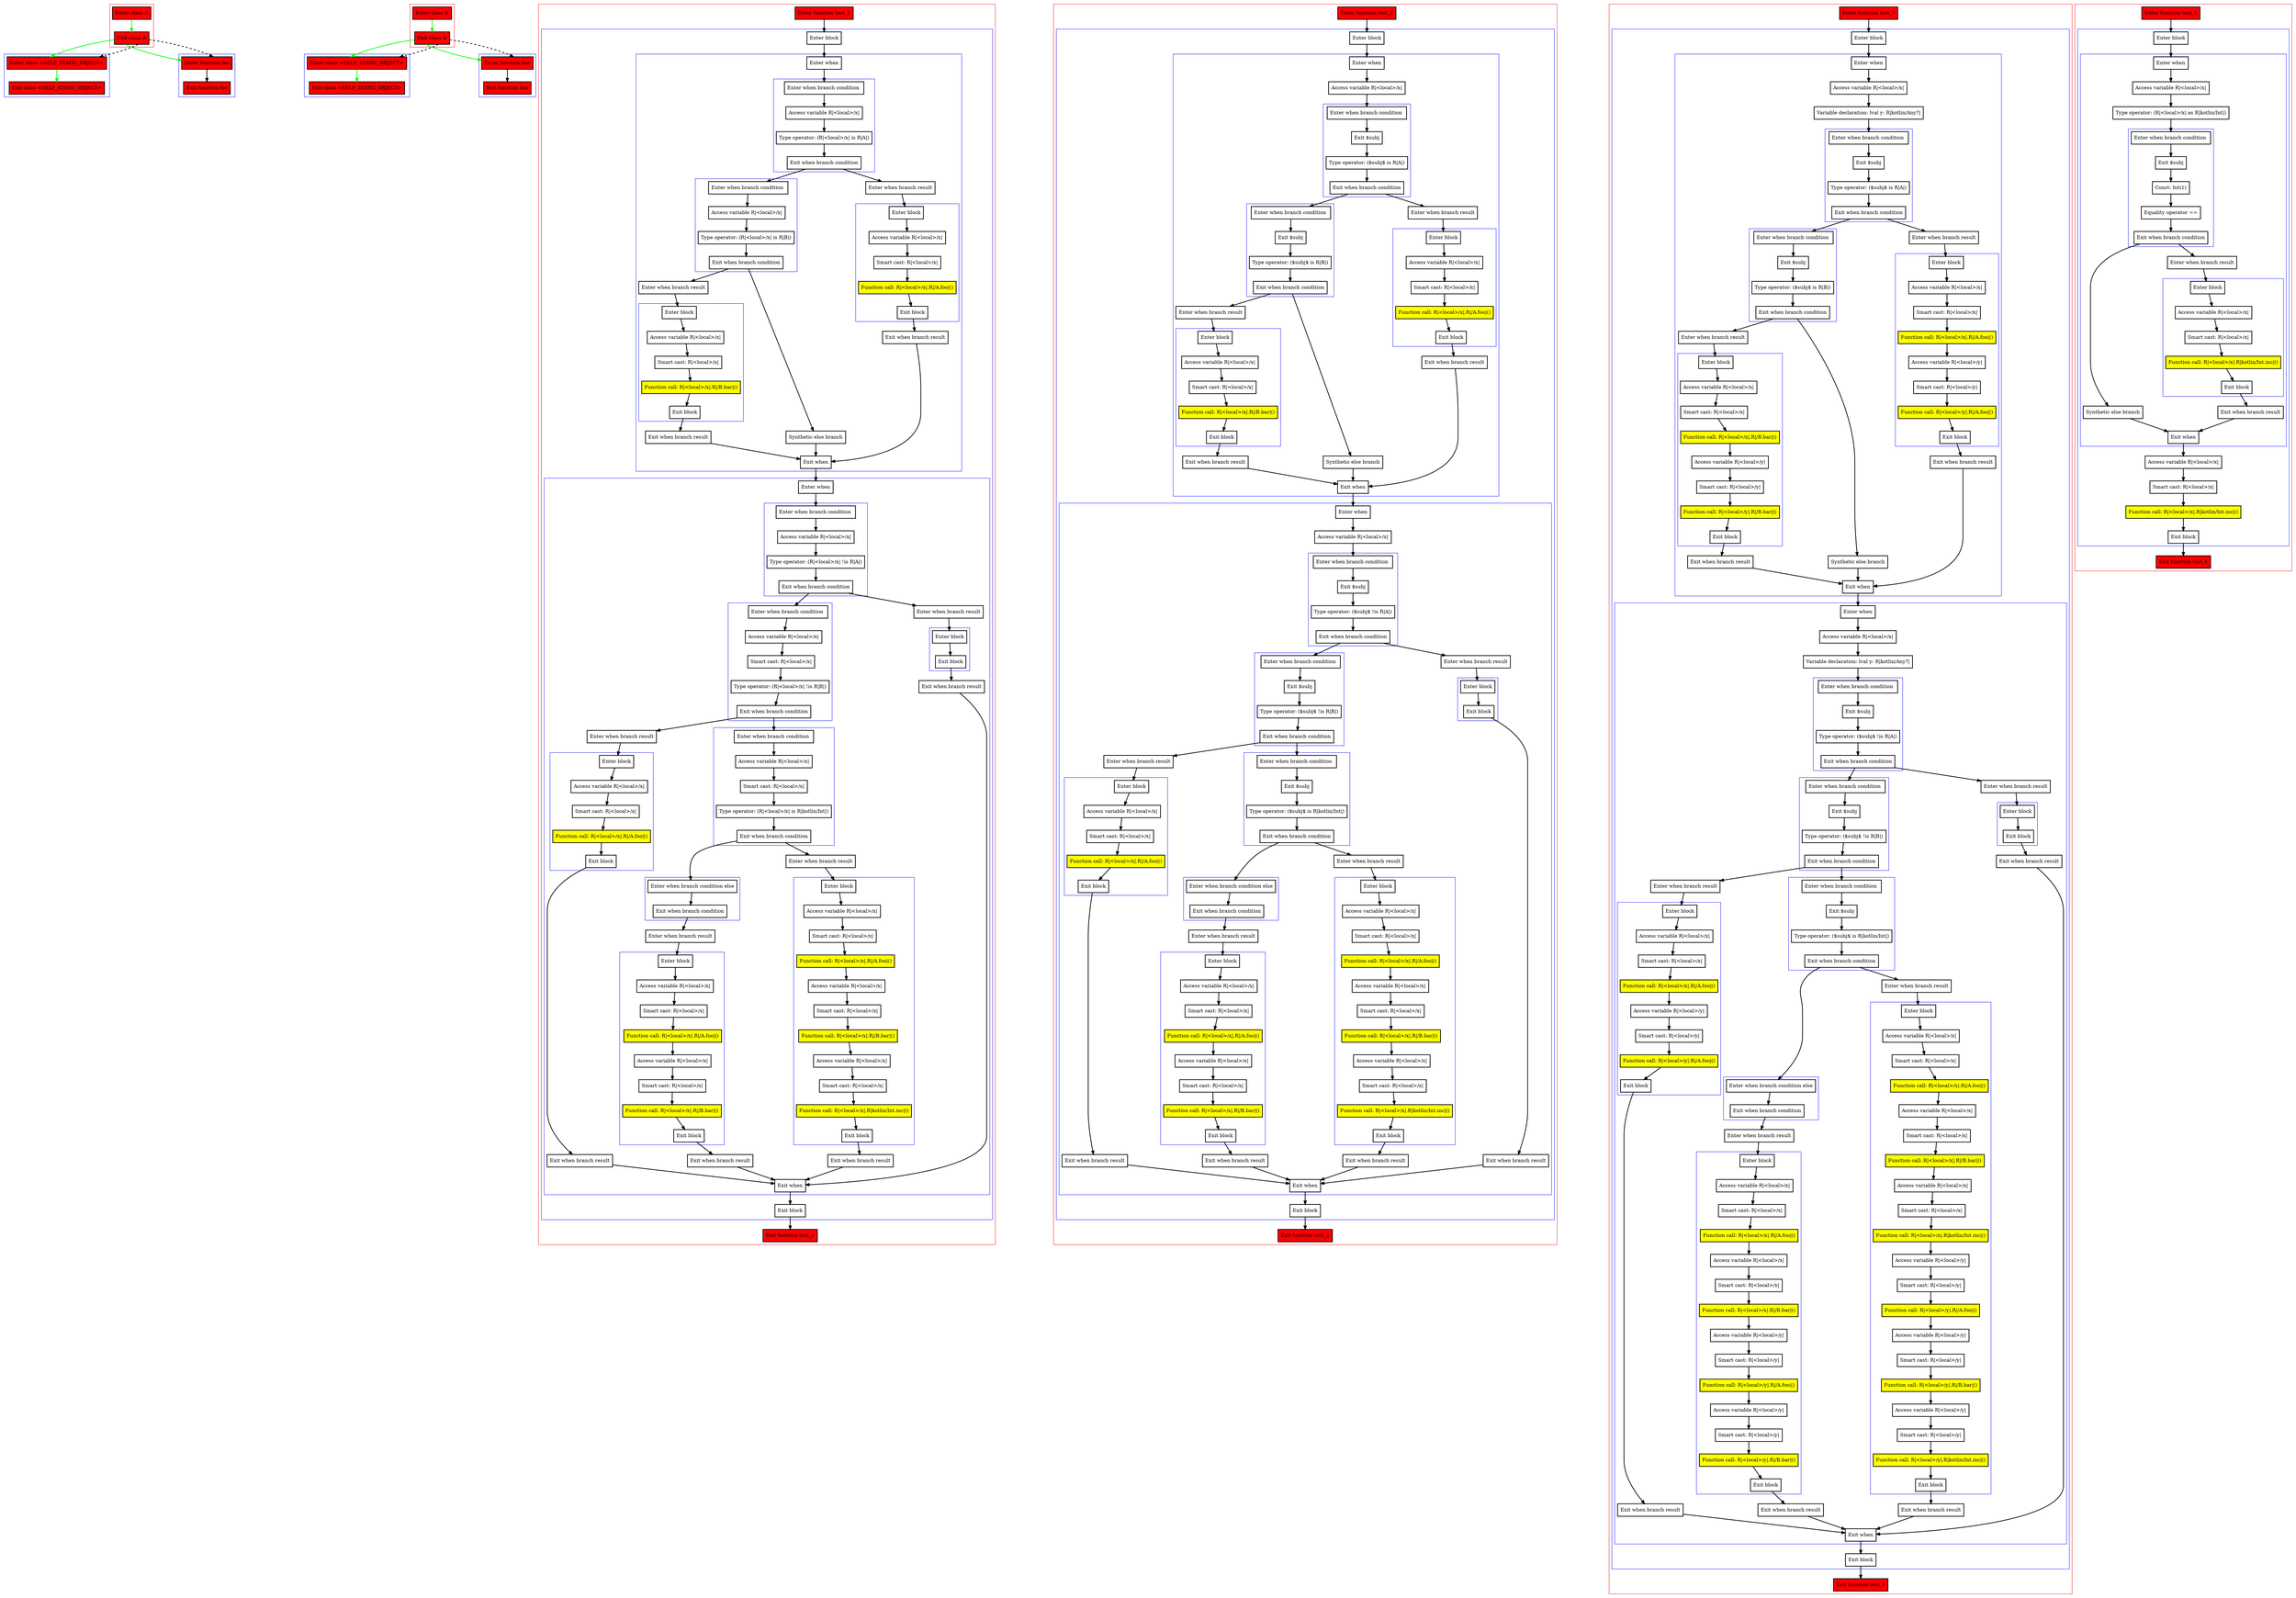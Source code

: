 digraph when_kt {
    graph [nodesep=3]
    node [shape=box penwidth=2]
    edge [penwidth=2]

    subgraph cluster_0 {
        color=red
        0 [label="Enter class A" style="filled" fillcolor=red];
        1 [label="Exit class A" style="filled" fillcolor=red];
    }
    subgraph cluster_1 {
        color=blue
        2 [label="Enter class <SELF_STATIC_OBJECT>" style="filled" fillcolor=red];
        3 [label="Exit class <SELF_STATIC_OBJECT>" style="filled" fillcolor=red];
    }
    subgraph cluster_2 {
        color=blue
        4 [label="Enter function foo" style="filled" fillcolor=red];
        5 [label="Exit function foo" style="filled" fillcolor=red];
    }
    0 -> {1} [color=green];
    1 -> {2 4} [color=green];
    1 -> {2 4} [style=dashed];
    2 -> {3} [color=green];
    4 -> {5};

    subgraph cluster_3 {
        color=red
        6 [label="Enter class B" style="filled" fillcolor=red];
        7 [label="Exit class B" style="filled" fillcolor=red];
    }
    subgraph cluster_4 {
        color=blue
        8 [label="Enter class <SELF_STATIC_OBJECT>" style="filled" fillcolor=red];
        9 [label="Exit class <SELF_STATIC_OBJECT>" style="filled" fillcolor=red];
    }
    subgraph cluster_5 {
        color=blue
        10 [label="Enter function bar" style="filled" fillcolor=red];
        11 [label="Exit function bar" style="filled" fillcolor=red];
    }
    6 -> {7} [color=green];
    7 -> {8 10} [color=green];
    7 -> {8 10} [style=dashed];
    8 -> {9} [color=green];
    10 -> {11};

    subgraph cluster_6 {
        color=red
        12 [label="Enter function test_1" style="filled" fillcolor=red];
        subgraph cluster_7 {
            color=blue
            13 [label="Enter block"];
            subgraph cluster_8 {
                color=blue
                14 [label="Enter when"];
                subgraph cluster_9 {
                    color=blue
                    15 [label="Enter when branch condition "];
                    16 [label="Access variable R|<local>/x|"];
                    17 [label="Type operator: (R|<local>/x| is R|A|)"];
                    18 [label="Exit when branch condition"];
                }
                subgraph cluster_10 {
                    color=blue
                    19 [label="Enter when branch condition "];
                    20 [label="Access variable R|<local>/x|"];
                    21 [label="Type operator: (R|<local>/x| is R|B|)"];
                    22 [label="Exit when branch condition"];
                }
                23 [label="Synthetic else branch"];
                24 [label="Enter when branch result"];
                subgraph cluster_11 {
                    color=blue
                    25 [label="Enter block"];
                    26 [label="Access variable R|<local>/x|"];
                    27 [label="Smart cast: R|<local>/x|"];
                    28 [label="Function call: R|<local>/x|.R|/B.bar|()" style="filled" fillcolor=yellow];
                    29 [label="Exit block"];
                }
                30 [label="Exit when branch result"];
                31 [label="Enter when branch result"];
                subgraph cluster_12 {
                    color=blue
                    32 [label="Enter block"];
                    33 [label="Access variable R|<local>/x|"];
                    34 [label="Smart cast: R|<local>/x|"];
                    35 [label="Function call: R|<local>/x|.R|/A.foo|()" style="filled" fillcolor=yellow];
                    36 [label="Exit block"];
                }
                37 [label="Exit when branch result"];
                38 [label="Exit when"];
            }
            subgraph cluster_13 {
                color=blue
                39 [label="Enter when"];
                subgraph cluster_14 {
                    color=blue
                    40 [label="Enter when branch condition "];
                    41 [label="Access variable R|<local>/x|"];
                    42 [label="Type operator: (R|<local>/x| !is R|A|)"];
                    43 [label="Exit when branch condition"];
                }
                subgraph cluster_15 {
                    color=blue
                    44 [label="Enter when branch condition "];
                    45 [label="Access variable R|<local>/x|"];
                    46 [label="Smart cast: R|<local>/x|"];
                    47 [label="Type operator: (R|<local>/x| !is R|B|)"];
                    48 [label="Exit when branch condition"];
                }
                subgraph cluster_16 {
                    color=blue
                    49 [label="Enter when branch condition "];
                    50 [label="Access variable R|<local>/x|"];
                    51 [label="Smart cast: R|<local>/x|"];
                    52 [label="Type operator: (R|<local>/x| is R|kotlin/Int|)"];
                    53 [label="Exit when branch condition"];
                }
                subgraph cluster_17 {
                    color=blue
                    54 [label="Enter when branch condition else"];
                    55 [label="Exit when branch condition"];
                }
                56 [label="Enter when branch result"];
                subgraph cluster_18 {
                    color=blue
                    57 [label="Enter block"];
                    58 [label="Access variable R|<local>/x|"];
                    59 [label="Smart cast: R|<local>/x|"];
                    60 [label="Function call: R|<local>/x|.R|/A.foo|()" style="filled" fillcolor=yellow];
                    61 [label="Access variable R|<local>/x|"];
                    62 [label="Smart cast: R|<local>/x|"];
                    63 [label="Function call: R|<local>/x|.R|/B.bar|()" style="filled" fillcolor=yellow];
                    64 [label="Exit block"];
                }
                65 [label="Exit when branch result"];
                66 [label="Enter when branch result"];
                subgraph cluster_19 {
                    color=blue
                    67 [label="Enter block"];
                    68 [label="Access variable R|<local>/x|"];
                    69 [label="Smart cast: R|<local>/x|"];
                    70 [label="Function call: R|<local>/x|.R|/A.foo|()" style="filled" fillcolor=yellow];
                    71 [label="Access variable R|<local>/x|"];
                    72 [label="Smart cast: R|<local>/x|"];
                    73 [label="Function call: R|<local>/x|.R|/B.bar|()" style="filled" fillcolor=yellow];
                    74 [label="Access variable R|<local>/x|"];
                    75 [label="Smart cast: R|<local>/x|"];
                    76 [label="Function call: R|<local>/x|.R|kotlin/Int.inc|()" style="filled" fillcolor=yellow];
                    77 [label="Exit block"];
                }
                78 [label="Exit when branch result"];
                79 [label="Enter when branch result"];
                subgraph cluster_20 {
                    color=blue
                    80 [label="Enter block"];
                    81 [label="Access variable R|<local>/x|"];
                    82 [label="Smart cast: R|<local>/x|"];
                    83 [label="Function call: R|<local>/x|.R|/A.foo|()" style="filled" fillcolor=yellow];
                    84 [label="Exit block"];
                }
                85 [label="Exit when branch result"];
                86 [label="Enter when branch result"];
                subgraph cluster_21 {
                    color=blue
                    87 [label="Enter block"];
                    88 [label="Exit block"];
                }
                89 [label="Exit when branch result"];
                90 [label="Exit when"];
            }
            91 [label="Exit block"];
        }
        92 [label="Exit function test_1" style="filled" fillcolor=red];
    }
    12 -> {13};
    13 -> {14};
    14 -> {15};
    15 -> {16};
    16 -> {17};
    17 -> {18};
    18 -> {19 31};
    19 -> {20};
    20 -> {21};
    21 -> {22};
    22 -> {23 24};
    23 -> {38};
    24 -> {25};
    25 -> {26};
    26 -> {27};
    27 -> {28};
    28 -> {29};
    29 -> {30};
    30 -> {38};
    31 -> {32};
    32 -> {33};
    33 -> {34};
    34 -> {35};
    35 -> {36};
    36 -> {37};
    37 -> {38};
    38 -> {39};
    39 -> {40};
    40 -> {41};
    41 -> {42};
    42 -> {43};
    43 -> {44 86};
    44 -> {45};
    45 -> {46};
    46 -> {47};
    47 -> {48};
    48 -> {49 79};
    49 -> {50};
    50 -> {51};
    51 -> {52};
    52 -> {53};
    53 -> {54 66};
    54 -> {55};
    55 -> {56};
    56 -> {57};
    57 -> {58};
    58 -> {59};
    59 -> {60};
    60 -> {61};
    61 -> {62};
    62 -> {63};
    63 -> {64};
    64 -> {65};
    65 -> {90};
    66 -> {67};
    67 -> {68};
    68 -> {69};
    69 -> {70};
    70 -> {71};
    71 -> {72};
    72 -> {73};
    73 -> {74};
    74 -> {75};
    75 -> {76};
    76 -> {77};
    77 -> {78};
    78 -> {90};
    79 -> {80};
    80 -> {81};
    81 -> {82};
    82 -> {83};
    83 -> {84};
    84 -> {85};
    85 -> {90};
    86 -> {87};
    87 -> {88};
    88 -> {89};
    89 -> {90};
    90 -> {91};
    91 -> {92};

    subgraph cluster_22 {
        color=red
        93 [label="Enter function test_2" style="filled" fillcolor=red];
        subgraph cluster_23 {
            color=blue
            94 [label="Enter block"];
            subgraph cluster_24 {
                color=blue
                95 [label="Enter when"];
                96 [label="Access variable R|<local>/x|"];
                subgraph cluster_25 {
                    color=blue
                    97 [label="Enter when branch condition "];
                    98 [label="Exit $subj"];
                    99 [label="Type operator: ($subj$ is R|A|)"];
                    100 [label="Exit when branch condition"];
                }
                subgraph cluster_26 {
                    color=blue
                    101 [label="Enter when branch condition "];
                    102 [label="Exit $subj"];
                    103 [label="Type operator: ($subj$ is R|B|)"];
                    104 [label="Exit when branch condition"];
                }
                105 [label="Synthetic else branch"];
                106 [label="Enter when branch result"];
                subgraph cluster_27 {
                    color=blue
                    107 [label="Enter block"];
                    108 [label="Access variable R|<local>/x|"];
                    109 [label="Smart cast: R|<local>/x|"];
                    110 [label="Function call: R|<local>/x|.R|/B.bar|()" style="filled" fillcolor=yellow];
                    111 [label="Exit block"];
                }
                112 [label="Exit when branch result"];
                113 [label="Enter when branch result"];
                subgraph cluster_28 {
                    color=blue
                    114 [label="Enter block"];
                    115 [label="Access variable R|<local>/x|"];
                    116 [label="Smart cast: R|<local>/x|"];
                    117 [label="Function call: R|<local>/x|.R|/A.foo|()" style="filled" fillcolor=yellow];
                    118 [label="Exit block"];
                }
                119 [label="Exit when branch result"];
                120 [label="Exit when"];
            }
            subgraph cluster_29 {
                color=blue
                121 [label="Enter when"];
                122 [label="Access variable R|<local>/x|"];
                subgraph cluster_30 {
                    color=blue
                    123 [label="Enter when branch condition "];
                    124 [label="Exit $subj"];
                    125 [label="Type operator: ($subj$ !is R|A|)"];
                    126 [label="Exit when branch condition"];
                }
                subgraph cluster_31 {
                    color=blue
                    127 [label="Enter when branch condition "];
                    128 [label="Exit $subj"];
                    129 [label="Type operator: ($subj$ !is R|B|)"];
                    130 [label="Exit when branch condition"];
                }
                subgraph cluster_32 {
                    color=blue
                    131 [label="Enter when branch condition "];
                    132 [label="Exit $subj"];
                    133 [label="Type operator: ($subj$ is R|kotlin/Int|)"];
                    134 [label="Exit when branch condition"];
                }
                subgraph cluster_33 {
                    color=blue
                    135 [label="Enter when branch condition else"];
                    136 [label="Exit when branch condition"];
                }
                137 [label="Enter when branch result"];
                subgraph cluster_34 {
                    color=blue
                    138 [label="Enter block"];
                    139 [label="Access variable R|<local>/x|"];
                    140 [label="Smart cast: R|<local>/x|"];
                    141 [label="Function call: R|<local>/x|.R|/A.foo|()" style="filled" fillcolor=yellow];
                    142 [label="Access variable R|<local>/x|"];
                    143 [label="Smart cast: R|<local>/x|"];
                    144 [label="Function call: R|<local>/x|.R|/B.bar|()" style="filled" fillcolor=yellow];
                    145 [label="Exit block"];
                }
                146 [label="Exit when branch result"];
                147 [label="Enter when branch result"];
                subgraph cluster_35 {
                    color=blue
                    148 [label="Enter block"];
                    149 [label="Access variable R|<local>/x|"];
                    150 [label="Smart cast: R|<local>/x|"];
                    151 [label="Function call: R|<local>/x|.R|/A.foo|()" style="filled" fillcolor=yellow];
                    152 [label="Access variable R|<local>/x|"];
                    153 [label="Smart cast: R|<local>/x|"];
                    154 [label="Function call: R|<local>/x|.R|/B.bar|()" style="filled" fillcolor=yellow];
                    155 [label="Access variable R|<local>/x|"];
                    156 [label="Smart cast: R|<local>/x|"];
                    157 [label="Function call: R|<local>/x|.R|kotlin/Int.inc|()" style="filled" fillcolor=yellow];
                    158 [label="Exit block"];
                }
                159 [label="Exit when branch result"];
                160 [label="Enter when branch result"];
                subgraph cluster_36 {
                    color=blue
                    161 [label="Enter block"];
                    162 [label="Access variable R|<local>/x|"];
                    163 [label="Smart cast: R|<local>/x|"];
                    164 [label="Function call: R|<local>/x|.R|/A.foo|()" style="filled" fillcolor=yellow];
                    165 [label="Exit block"];
                }
                166 [label="Exit when branch result"];
                167 [label="Enter when branch result"];
                subgraph cluster_37 {
                    color=blue
                    168 [label="Enter block"];
                    169 [label="Exit block"];
                }
                170 [label="Exit when branch result"];
                171 [label="Exit when"];
            }
            172 [label="Exit block"];
        }
        173 [label="Exit function test_2" style="filled" fillcolor=red];
    }
    93 -> {94};
    94 -> {95};
    95 -> {96};
    96 -> {97};
    97 -> {98};
    98 -> {99};
    99 -> {100};
    100 -> {101 113};
    101 -> {102};
    102 -> {103};
    103 -> {104};
    104 -> {105 106};
    105 -> {120};
    106 -> {107};
    107 -> {108};
    108 -> {109};
    109 -> {110};
    110 -> {111};
    111 -> {112};
    112 -> {120};
    113 -> {114};
    114 -> {115};
    115 -> {116};
    116 -> {117};
    117 -> {118};
    118 -> {119};
    119 -> {120};
    120 -> {121};
    121 -> {122};
    122 -> {123};
    123 -> {124};
    124 -> {125};
    125 -> {126};
    126 -> {127 167};
    127 -> {128};
    128 -> {129};
    129 -> {130};
    130 -> {131 160};
    131 -> {132};
    132 -> {133};
    133 -> {134};
    134 -> {135 147};
    135 -> {136};
    136 -> {137};
    137 -> {138};
    138 -> {139};
    139 -> {140};
    140 -> {141};
    141 -> {142};
    142 -> {143};
    143 -> {144};
    144 -> {145};
    145 -> {146};
    146 -> {171};
    147 -> {148};
    148 -> {149};
    149 -> {150};
    150 -> {151};
    151 -> {152};
    152 -> {153};
    153 -> {154};
    154 -> {155};
    155 -> {156};
    156 -> {157};
    157 -> {158};
    158 -> {159};
    159 -> {171};
    160 -> {161};
    161 -> {162};
    162 -> {163};
    163 -> {164};
    164 -> {165};
    165 -> {166};
    166 -> {171};
    167 -> {168};
    168 -> {169};
    169 -> {170};
    170 -> {171};
    171 -> {172};
    172 -> {173};

    subgraph cluster_38 {
        color=red
        174 [label="Enter function test_3" style="filled" fillcolor=red];
        subgraph cluster_39 {
            color=blue
            175 [label="Enter block"];
            subgraph cluster_40 {
                color=blue
                176 [label="Enter when"];
                177 [label="Access variable R|<local>/x|"];
                178 [label="Variable declaration: lval y: R|kotlin/Any?|"];
                subgraph cluster_41 {
                    color=blue
                    179 [label="Enter when branch condition "];
                    180 [label="Exit $subj"];
                    181 [label="Type operator: ($subj$ is R|A|)"];
                    182 [label="Exit when branch condition"];
                }
                subgraph cluster_42 {
                    color=blue
                    183 [label="Enter when branch condition "];
                    184 [label="Exit $subj"];
                    185 [label="Type operator: ($subj$ is R|B|)"];
                    186 [label="Exit when branch condition"];
                }
                187 [label="Synthetic else branch"];
                188 [label="Enter when branch result"];
                subgraph cluster_43 {
                    color=blue
                    189 [label="Enter block"];
                    190 [label="Access variable R|<local>/x|"];
                    191 [label="Smart cast: R|<local>/x|"];
                    192 [label="Function call: R|<local>/x|.R|/B.bar|()" style="filled" fillcolor=yellow];
                    193 [label="Access variable R|<local>/y|"];
                    194 [label="Smart cast: R|<local>/y|"];
                    195 [label="Function call: R|<local>/y|.R|/B.bar|()" style="filled" fillcolor=yellow];
                    196 [label="Exit block"];
                }
                197 [label="Exit when branch result"];
                198 [label="Enter when branch result"];
                subgraph cluster_44 {
                    color=blue
                    199 [label="Enter block"];
                    200 [label="Access variable R|<local>/x|"];
                    201 [label="Smart cast: R|<local>/x|"];
                    202 [label="Function call: R|<local>/x|.R|/A.foo|()" style="filled" fillcolor=yellow];
                    203 [label="Access variable R|<local>/y|"];
                    204 [label="Smart cast: R|<local>/y|"];
                    205 [label="Function call: R|<local>/y|.R|/A.foo|()" style="filled" fillcolor=yellow];
                    206 [label="Exit block"];
                }
                207 [label="Exit when branch result"];
                208 [label="Exit when"];
            }
            subgraph cluster_45 {
                color=blue
                209 [label="Enter when"];
                210 [label="Access variable R|<local>/x|"];
                211 [label="Variable declaration: lval y: R|kotlin/Any?|"];
                subgraph cluster_46 {
                    color=blue
                    212 [label="Enter when branch condition "];
                    213 [label="Exit $subj"];
                    214 [label="Type operator: ($subj$ !is R|A|)"];
                    215 [label="Exit when branch condition"];
                }
                subgraph cluster_47 {
                    color=blue
                    216 [label="Enter when branch condition "];
                    217 [label="Exit $subj"];
                    218 [label="Type operator: ($subj$ !is R|B|)"];
                    219 [label="Exit when branch condition"];
                }
                subgraph cluster_48 {
                    color=blue
                    220 [label="Enter when branch condition "];
                    221 [label="Exit $subj"];
                    222 [label="Type operator: ($subj$ is R|kotlin/Int|)"];
                    223 [label="Exit when branch condition"];
                }
                subgraph cluster_49 {
                    color=blue
                    224 [label="Enter when branch condition else"];
                    225 [label="Exit when branch condition"];
                }
                226 [label="Enter when branch result"];
                subgraph cluster_50 {
                    color=blue
                    227 [label="Enter block"];
                    228 [label="Access variable R|<local>/x|"];
                    229 [label="Smart cast: R|<local>/x|"];
                    230 [label="Function call: R|<local>/x|.R|/A.foo|()" style="filled" fillcolor=yellow];
                    231 [label="Access variable R|<local>/x|"];
                    232 [label="Smart cast: R|<local>/x|"];
                    233 [label="Function call: R|<local>/x|.R|/B.bar|()" style="filled" fillcolor=yellow];
                    234 [label="Access variable R|<local>/y|"];
                    235 [label="Smart cast: R|<local>/y|"];
                    236 [label="Function call: R|<local>/y|.R|/A.foo|()" style="filled" fillcolor=yellow];
                    237 [label="Access variable R|<local>/y|"];
                    238 [label="Smart cast: R|<local>/y|"];
                    239 [label="Function call: R|<local>/y|.R|/B.bar|()" style="filled" fillcolor=yellow];
                    240 [label="Exit block"];
                }
                241 [label="Exit when branch result"];
                242 [label="Enter when branch result"];
                subgraph cluster_51 {
                    color=blue
                    243 [label="Enter block"];
                    244 [label="Access variable R|<local>/x|"];
                    245 [label="Smart cast: R|<local>/x|"];
                    246 [label="Function call: R|<local>/x|.R|/A.foo|()" style="filled" fillcolor=yellow];
                    247 [label="Access variable R|<local>/x|"];
                    248 [label="Smart cast: R|<local>/x|"];
                    249 [label="Function call: R|<local>/x|.R|/B.bar|()" style="filled" fillcolor=yellow];
                    250 [label="Access variable R|<local>/x|"];
                    251 [label="Smart cast: R|<local>/x|"];
                    252 [label="Function call: R|<local>/x|.R|kotlin/Int.inc|()" style="filled" fillcolor=yellow];
                    253 [label="Access variable R|<local>/y|"];
                    254 [label="Smart cast: R|<local>/y|"];
                    255 [label="Function call: R|<local>/y|.R|/A.foo|()" style="filled" fillcolor=yellow];
                    256 [label="Access variable R|<local>/y|"];
                    257 [label="Smart cast: R|<local>/y|"];
                    258 [label="Function call: R|<local>/y|.R|/B.bar|()" style="filled" fillcolor=yellow];
                    259 [label="Access variable R|<local>/y|"];
                    260 [label="Smart cast: R|<local>/y|"];
                    261 [label="Function call: R|<local>/y|.R|kotlin/Int.inc|()" style="filled" fillcolor=yellow];
                    262 [label="Exit block"];
                }
                263 [label="Exit when branch result"];
                264 [label="Enter when branch result"];
                subgraph cluster_52 {
                    color=blue
                    265 [label="Enter block"];
                    266 [label="Access variable R|<local>/x|"];
                    267 [label="Smart cast: R|<local>/x|"];
                    268 [label="Function call: R|<local>/x|.R|/A.foo|()" style="filled" fillcolor=yellow];
                    269 [label="Access variable R|<local>/y|"];
                    270 [label="Smart cast: R|<local>/y|"];
                    271 [label="Function call: R|<local>/y|.R|/A.foo|()" style="filled" fillcolor=yellow];
                    272 [label="Exit block"];
                }
                273 [label="Exit when branch result"];
                274 [label="Enter when branch result"];
                subgraph cluster_53 {
                    color=blue
                    275 [label="Enter block"];
                    276 [label="Exit block"];
                }
                277 [label="Exit when branch result"];
                278 [label="Exit when"];
            }
            279 [label="Exit block"];
        }
        280 [label="Exit function test_3" style="filled" fillcolor=red];
    }
    174 -> {175};
    175 -> {176};
    176 -> {177};
    177 -> {178};
    178 -> {179};
    179 -> {180};
    180 -> {181};
    181 -> {182};
    182 -> {183 198};
    183 -> {184};
    184 -> {185};
    185 -> {186};
    186 -> {187 188};
    187 -> {208};
    188 -> {189};
    189 -> {190};
    190 -> {191};
    191 -> {192};
    192 -> {193};
    193 -> {194};
    194 -> {195};
    195 -> {196};
    196 -> {197};
    197 -> {208};
    198 -> {199};
    199 -> {200};
    200 -> {201};
    201 -> {202};
    202 -> {203};
    203 -> {204};
    204 -> {205};
    205 -> {206};
    206 -> {207};
    207 -> {208};
    208 -> {209};
    209 -> {210};
    210 -> {211};
    211 -> {212};
    212 -> {213};
    213 -> {214};
    214 -> {215};
    215 -> {216 274};
    216 -> {217};
    217 -> {218};
    218 -> {219};
    219 -> {220 264};
    220 -> {221};
    221 -> {222};
    222 -> {223};
    223 -> {224 242};
    224 -> {225};
    225 -> {226};
    226 -> {227};
    227 -> {228};
    228 -> {229};
    229 -> {230};
    230 -> {231};
    231 -> {232};
    232 -> {233};
    233 -> {234};
    234 -> {235};
    235 -> {236};
    236 -> {237};
    237 -> {238};
    238 -> {239};
    239 -> {240};
    240 -> {241};
    241 -> {278};
    242 -> {243};
    243 -> {244};
    244 -> {245};
    245 -> {246};
    246 -> {247};
    247 -> {248};
    248 -> {249};
    249 -> {250};
    250 -> {251};
    251 -> {252};
    252 -> {253};
    253 -> {254};
    254 -> {255};
    255 -> {256};
    256 -> {257};
    257 -> {258};
    258 -> {259};
    259 -> {260};
    260 -> {261};
    261 -> {262};
    262 -> {263};
    263 -> {278};
    264 -> {265};
    265 -> {266};
    266 -> {267};
    267 -> {268};
    268 -> {269};
    269 -> {270};
    270 -> {271};
    271 -> {272};
    272 -> {273};
    273 -> {278};
    274 -> {275};
    275 -> {276};
    276 -> {277};
    277 -> {278};
    278 -> {279};
    279 -> {280};

    subgraph cluster_54 {
        color=red
        281 [label="Enter function test_4" style="filled" fillcolor=red];
        subgraph cluster_55 {
            color=blue
            282 [label="Enter block"];
            subgraph cluster_56 {
                color=blue
                283 [label="Enter when"];
                284 [label="Access variable R|<local>/x|"];
                285 [label="Type operator: (R|<local>/x| as R|kotlin/Int|)"];
                subgraph cluster_57 {
                    color=blue
                    286 [label="Enter when branch condition "];
                    287 [label="Exit $subj"];
                    288 [label="Const: Int(1)"];
                    289 [label="Equality operator =="];
                    290 [label="Exit when branch condition"];
                }
                291 [label="Synthetic else branch"];
                292 [label="Enter when branch result"];
                subgraph cluster_58 {
                    color=blue
                    293 [label="Enter block"];
                    294 [label="Access variable R|<local>/x|"];
                    295 [label="Smart cast: R|<local>/x|"];
                    296 [label="Function call: R|<local>/x|.R|kotlin/Int.inc|()" style="filled" fillcolor=yellow];
                    297 [label="Exit block"];
                }
                298 [label="Exit when branch result"];
                299 [label="Exit when"];
            }
            300 [label="Access variable R|<local>/x|"];
            301 [label="Smart cast: R|<local>/x|"];
            302 [label="Function call: R|<local>/x|.R|kotlin/Int.inc|()" style="filled" fillcolor=yellow];
            303 [label="Exit block"];
        }
        304 [label="Exit function test_4" style="filled" fillcolor=red];
    }
    281 -> {282};
    282 -> {283};
    283 -> {284};
    284 -> {285};
    285 -> {286};
    286 -> {287};
    287 -> {288};
    288 -> {289};
    289 -> {290};
    290 -> {291 292};
    291 -> {299};
    292 -> {293};
    293 -> {294};
    294 -> {295};
    295 -> {296};
    296 -> {297};
    297 -> {298};
    298 -> {299};
    299 -> {300};
    300 -> {301};
    301 -> {302};
    302 -> {303};
    303 -> {304};

}

